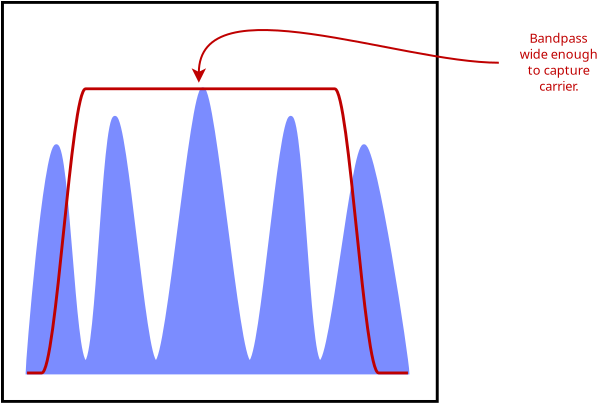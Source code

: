 <?xml version="1.0" encoding="UTF-8"?>
<dia:diagram xmlns:dia="http://www.lysator.liu.se/~alla/dia/">
  <dia:layer name="Background" visible="true" connectable="true" active="true">
    <dia:object type="Standard - Text" version="1" id="O0">
      <dia:attribute name="obj_pos">
        <dia:point val="36,17"/>
      </dia:attribute>
      <dia:attribute name="obj_bb">
        <dia:rectangle val="33.943,16.405;38.057,19.55"/>
      </dia:attribute>
      <dia:attribute name="text">
        <dia:composite type="text">
          <dia:attribute name="string">
            <dia:string>#Bandpass
wide enough
to capture
carrier.#</dia:string>
          </dia:attribute>
          <dia:attribute name="font">
            <dia:font family="sans" style="0" name="Helvetica"/>
          </dia:attribute>
          <dia:attribute name="height">
            <dia:real val="0.8"/>
          </dia:attribute>
          <dia:attribute name="pos">
            <dia:point val="36,17"/>
          </dia:attribute>
          <dia:attribute name="color">
            <dia:color val="#bf0000ff"/>
          </dia:attribute>
          <dia:attribute name="alignment">
            <dia:enum val="1"/>
          </dia:attribute>
        </dia:composite>
      </dia:attribute>
      <dia:attribute name="valign">
        <dia:enum val="3"/>
      </dia:attribute>
    </dia:object>
    <dia:group>
      <dia:attribute name="meta">
        <dia:composite type="dict"/>
      </dia:attribute>
      <dia:attribute name="matrix">
        <dia:matrix xx="1.465" xy="0" yx="0" yy="1.421" x0="-3.774" y0="-6.275"/>
      </dia:attribute>
      <dia:object type="Standard - Box" version="0" id="O1">
        <dia:attribute name="obj_pos">
          <dia:point val="8.161,14.961"/>
        </dia:attribute>
        <dia:attribute name="obj_bb">
          <dia:rectangle val="8.111,14.911;23.05,29.05"/>
        </dia:attribute>
        <dia:attribute name="elem_corner">
          <dia:point val="8.161,14.961"/>
        </dia:attribute>
        <dia:attribute name="elem_width">
          <dia:real val="14.839"/>
        </dia:attribute>
        <dia:attribute name="elem_height">
          <dia:real val="14.039"/>
        </dia:attribute>
        <dia:attribute name="show_background">
          <dia:boolean val="true"/>
        </dia:attribute>
        <dia:connections>
          <dia:connection handle="0" to="O2" connection="0"/>
          <dia:connection handle="15" to="O2" connection="20"/>
        </dia:connections>
      </dia:object>
      <dia:object type="Standard - Beziergon" version="0" id="O2">
        <dia:attribute name="obj_pos">
          <dia:point val="9,28"/>
        </dia:attribute>
        <dia:attribute name="obj_bb">
          <dia:rectangle val="8.95,17.95;22.05,28.05"/>
        </dia:attribute>
        <dia:attribute name="bez_points">
          <dia:point val="9,28"/>
          <dia:point val="9,27.6"/>
          <dia:point val="9.6,20"/>
          <dia:point val="10,20"/>
          <dia:point val="10.4,20"/>
          <dia:point val="10.6,27.6"/>
          <dia:point val="11,27.6"/>
          <dia:point val="11.4,27.6"/>
          <dia:point val="11.6,19"/>
          <dia:point val="12,19"/>
          <dia:point val="12.4,19"/>
          <dia:point val="13,27.6"/>
          <dia:point val="13.4,27.6"/>
          <dia:point val="13.8,27.6"/>
          <dia:point val="14.6,18"/>
          <dia:point val="15,18"/>
          <dia:point val="15.4,18"/>
          <dia:point val="16.2,27.6"/>
          <dia:point val="16.6,27.6"/>
          <dia:point val="17,27.6"/>
          <dia:point val="17.6,19"/>
          <dia:point val="18,19"/>
          <dia:point val="18.4,19"/>
          <dia:point val="18.6,27.6"/>
          <dia:point val="19,27.6"/>
          <dia:point val="19.4,27.6"/>
          <dia:point val="20.1,20"/>
          <dia:point val="20.5,20"/>
          <dia:point val="20.9,20"/>
          <dia:point val="22,27.6"/>
          <dia:point val="22,28"/>
          <dia:point val="21,28"/>
          <dia:point val="10,28"/>
        </dia:attribute>
        <dia:attribute name="corner_types">
          <dia:enum val="2"/>
          <dia:enum val="0"/>
          <dia:enum val="0"/>
          <dia:enum val="0"/>
          <dia:enum val="0"/>
          <dia:enum val="0"/>
          <dia:enum val="0"/>
          <dia:enum val="0"/>
          <dia:enum val="0"/>
          <dia:enum val="0"/>
          <dia:enum val="2"/>
          <dia:enum val="2"/>
        </dia:attribute>
        <dia:attribute name="line_color">
          <dia:color val="#7b8cffff"/>
        </dia:attribute>
        <dia:attribute name="inner_color">
          <dia:color val="#7b8cffff"/>
        </dia:attribute>
        <dia:attribute name="show_background">
          <dia:boolean val="true"/>
        </dia:attribute>
      </dia:object>
      <dia:object type="Standard - BezierLine" version="0" id="O3">
        <dia:attribute name="obj_pos">
          <dia:point val="9,28"/>
        </dia:attribute>
        <dia:attribute name="obj_bb">
          <dia:rectangle val="8.95,17.95;22.05,28.05"/>
        </dia:attribute>
        <dia:attribute name="bez_points">
          <dia:point val="9,28"/>
          <dia:point val="9.299,28"/>
          <dia:point val="9,28"/>
          <dia:point val="9.5,28"/>
          <dia:point val="10,28"/>
          <dia:point val="10.5,18"/>
          <dia:point val="11,18"/>
          <dia:point val="11.5,18"/>
          <dia:point val="19,18"/>
          <dia:point val="19.5,18"/>
          <dia:point val="20,18"/>
          <dia:point val="20.5,28"/>
          <dia:point val="21,28"/>
          <dia:point val="21.5,28"/>
          <dia:point val="21.701,28"/>
          <dia:point val="22,28"/>
        </dia:attribute>
        <dia:attribute name="corner_types">
          <dia:enum val="0"/>
          <dia:enum val="0"/>
          <dia:enum val="0"/>
          <dia:enum val="0"/>
          <dia:enum val="0"/>
          <dia:enum val="0"/>
        </dia:attribute>
        <dia:attribute name="line_color">
          <dia:color val="#bf0000ff"/>
        </dia:attribute>
        <dia:attribute name="line_join">
          <dia:enum val="1"/>
        </dia:attribute>
      </dia:object>
    </dia:group>
    <dia:object type="Standard - BezierLine" version="0" id="O4">
      <dia:attribute name="obj_pos">
        <dia:point val="33,18"/>
      </dia:attribute>
      <dia:attribute name="obj_bb">
        <dia:rectangle val="17.638,16.315;33.05,19"/>
      </dia:attribute>
      <dia:attribute name="bez_points">
        <dia:point val="33,18"/>
        <dia:point val="28,18"/>
        <dia:point val="18,14"/>
        <dia:point val="18,19"/>
      </dia:attribute>
      <dia:attribute name="corner_types">
        <dia:enum val="0"/>
        <dia:enum val="0"/>
      </dia:attribute>
      <dia:attribute name="line_color">
        <dia:color val="#bf0000ff"/>
      </dia:attribute>
      <dia:attribute name="end_arrow">
        <dia:enum val="22"/>
      </dia:attribute>
      <dia:attribute name="end_arrow_length">
        <dia:real val="0.5"/>
      </dia:attribute>
      <dia:attribute name="end_arrow_width">
        <dia:real val="0.5"/>
      </dia:attribute>
      <dia:connections>
        <dia:connection handle="3" to="O2" connection="14"/>
      </dia:connections>
    </dia:object>
  </dia:layer>
</dia:diagram>
